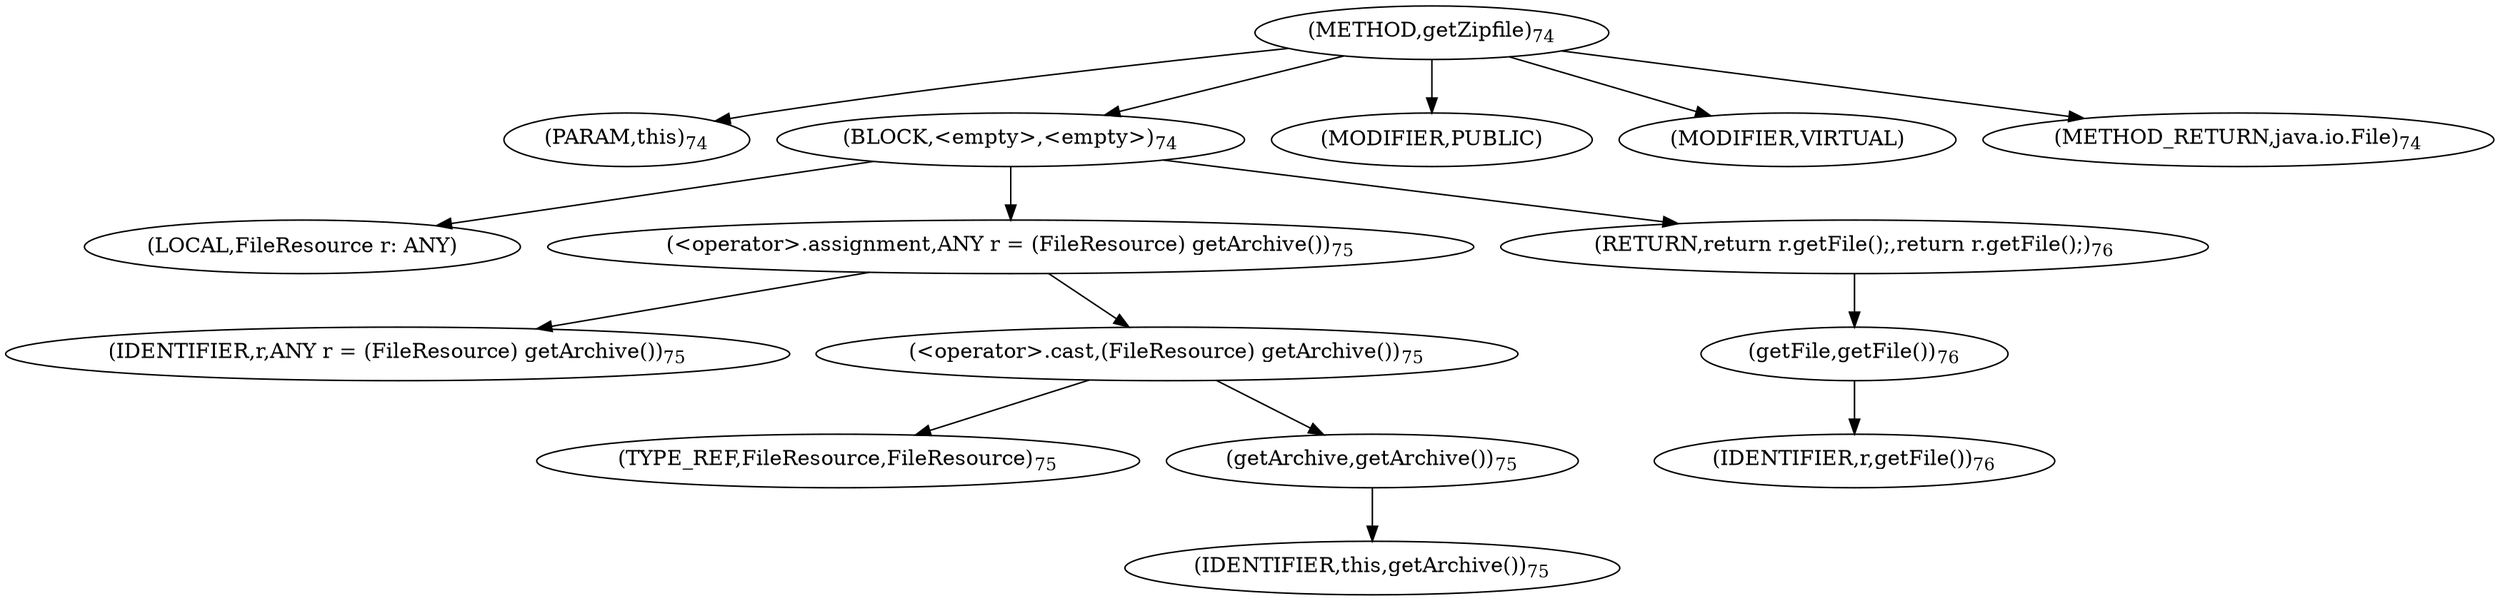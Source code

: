 digraph "getZipfile" {  
"90" [label = <(METHOD,getZipfile)<SUB>74</SUB>> ]
"10" [label = <(PARAM,this)<SUB>74</SUB>> ]
"91" [label = <(BLOCK,&lt;empty&gt;,&lt;empty&gt;)<SUB>74</SUB>> ]
"92" [label = <(LOCAL,FileResource r: ANY)> ]
"93" [label = <(&lt;operator&gt;.assignment,ANY r = (FileResource) getArchive())<SUB>75</SUB>> ]
"94" [label = <(IDENTIFIER,r,ANY r = (FileResource) getArchive())<SUB>75</SUB>> ]
"95" [label = <(&lt;operator&gt;.cast,(FileResource) getArchive())<SUB>75</SUB>> ]
"96" [label = <(TYPE_REF,FileResource,FileResource)<SUB>75</SUB>> ]
"97" [label = <(getArchive,getArchive())<SUB>75</SUB>> ]
"9" [label = <(IDENTIFIER,this,getArchive())<SUB>75</SUB>> ]
"98" [label = <(RETURN,return r.getFile();,return r.getFile();)<SUB>76</SUB>> ]
"99" [label = <(getFile,getFile())<SUB>76</SUB>> ]
"100" [label = <(IDENTIFIER,r,getFile())<SUB>76</SUB>> ]
"101" [label = <(MODIFIER,PUBLIC)> ]
"102" [label = <(MODIFIER,VIRTUAL)> ]
"103" [label = <(METHOD_RETURN,java.io.File)<SUB>74</SUB>> ]
  "90" -> "10" 
  "90" -> "91" 
  "90" -> "101" 
  "90" -> "102" 
  "90" -> "103" 
  "91" -> "92" 
  "91" -> "93" 
  "91" -> "98" 
  "93" -> "94" 
  "93" -> "95" 
  "95" -> "96" 
  "95" -> "97" 
  "97" -> "9" 
  "98" -> "99" 
  "99" -> "100" 
}
